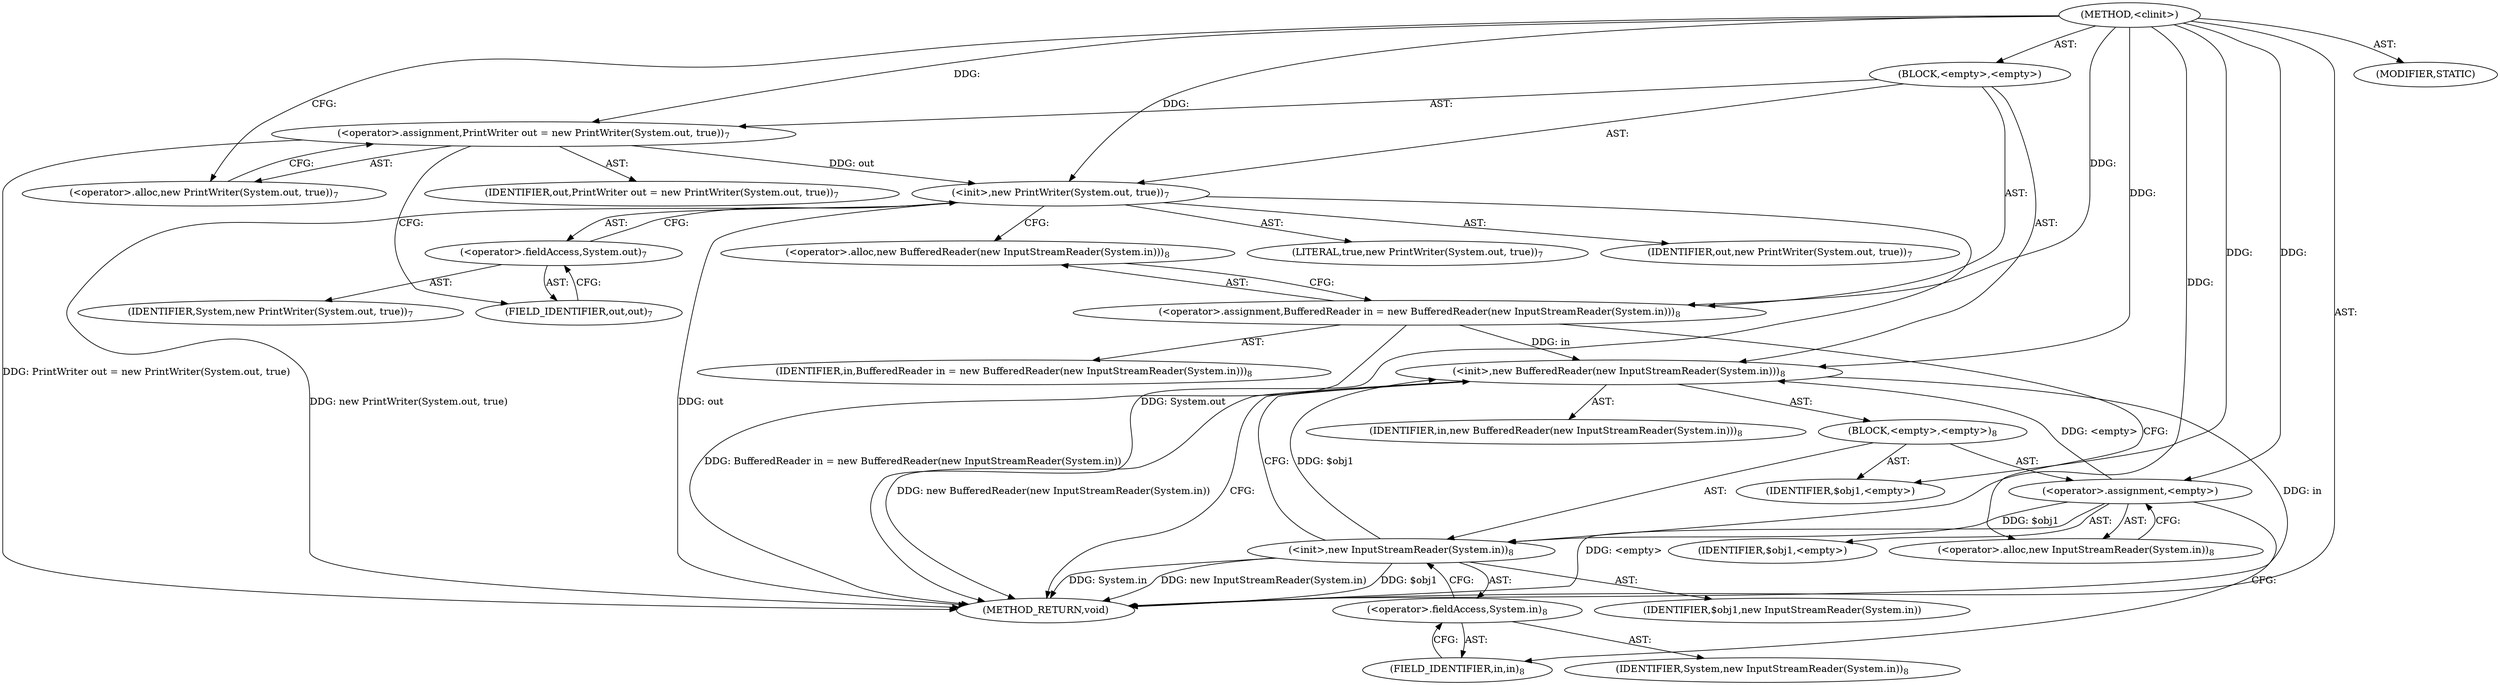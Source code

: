digraph "&lt;clinit&gt;" {  
"209" [label = <(METHOD,&lt;clinit&gt;)> ]
"210" [label = <(BLOCK,&lt;empty&gt;,&lt;empty&gt;)> ]
"211" [label = <(&lt;operator&gt;.assignment,PrintWriter out = new PrintWriter(System.out, true))<SUB>7</SUB>> ]
"212" [label = <(IDENTIFIER,out,PrintWriter out = new PrintWriter(System.out, true))<SUB>7</SUB>> ]
"213" [label = <(&lt;operator&gt;.alloc,new PrintWriter(System.out, true))<SUB>7</SUB>> ]
"214" [label = <(&lt;init&gt;,new PrintWriter(System.out, true))<SUB>7</SUB>> ]
"3" [label = <(IDENTIFIER,out,new PrintWriter(System.out, true))<SUB>7</SUB>> ]
"215" [label = <(&lt;operator&gt;.fieldAccess,System.out)<SUB>7</SUB>> ]
"216" [label = <(IDENTIFIER,System,new PrintWriter(System.out, true))<SUB>7</SUB>> ]
"217" [label = <(FIELD_IDENTIFIER,out,out)<SUB>7</SUB>> ]
"218" [label = <(LITERAL,true,new PrintWriter(System.out, true))<SUB>7</SUB>> ]
"219" [label = <(&lt;operator&gt;.assignment,BufferedReader in = new BufferedReader(new InputStreamReader(System.in)))<SUB>8</SUB>> ]
"220" [label = <(IDENTIFIER,in,BufferedReader in = new BufferedReader(new InputStreamReader(System.in)))<SUB>8</SUB>> ]
"221" [label = <(&lt;operator&gt;.alloc,new BufferedReader(new InputStreamReader(System.in)))<SUB>8</SUB>> ]
"222" [label = <(&lt;init&gt;,new BufferedReader(new InputStreamReader(System.in)))<SUB>8</SUB>> ]
"5" [label = <(IDENTIFIER,in,new BufferedReader(new InputStreamReader(System.in)))<SUB>8</SUB>> ]
"223" [label = <(BLOCK,&lt;empty&gt;,&lt;empty&gt;)<SUB>8</SUB>> ]
"224" [label = <(&lt;operator&gt;.assignment,&lt;empty&gt;)> ]
"225" [label = <(IDENTIFIER,$obj1,&lt;empty&gt;)> ]
"226" [label = <(&lt;operator&gt;.alloc,new InputStreamReader(System.in))<SUB>8</SUB>> ]
"227" [label = <(&lt;init&gt;,new InputStreamReader(System.in))<SUB>8</SUB>> ]
"228" [label = <(IDENTIFIER,$obj1,new InputStreamReader(System.in))> ]
"229" [label = <(&lt;operator&gt;.fieldAccess,System.in)<SUB>8</SUB>> ]
"230" [label = <(IDENTIFIER,System,new InputStreamReader(System.in))<SUB>8</SUB>> ]
"231" [label = <(FIELD_IDENTIFIER,in,in)<SUB>8</SUB>> ]
"232" [label = <(IDENTIFIER,$obj1,&lt;empty&gt;)> ]
"233" [label = <(MODIFIER,STATIC)> ]
"234" [label = <(METHOD_RETURN,void)> ]
  "209" -> "210"  [ label = "AST: "] 
  "209" -> "233"  [ label = "AST: "] 
  "209" -> "234"  [ label = "AST: "] 
  "210" -> "211"  [ label = "AST: "] 
  "210" -> "214"  [ label = "AST: "] 
  "210" -> "219"  [ label = "AST: "] 
  "210" -> "222"  [ label = "AST: "] 
  "211" -> "212"  [ label = "AST: "] 
  "211" -> "213"  [ label = "AST: "] 
  "214" -> "3"  [ label = "AST: "] 
  "214" -> "215"  [ label = "AST: "] 
  "214" -> "218"  [ label = "AST: "] 
  "215" -> "216"  [ label = "AST: "] 
  "215" -> "217"  [ label = "AST: "] 
  "219" -> "220"  [ label = "AST: "] 
  "219" -> "221"  [ label = "AST: "] 
  "222" -> "5"  [ label = "AST: "] 
  "222" -> "223"  [ label = "AST: "] 
  "223" -> "224"  [ label = "AST: "] 
  "223" -> "227"  [ label = "AST: "] 
  "223" -> "232"  [ label = "AST: "] 
  "224" -> "225"  [ label = "AST: "] 
  "224" -> "226"  [ label = "AST: "] 
  "227" -> "228"  [ label = "AST: "] 
  "227" -> "229"  [ label = "AST: "] 
  "229" -> "230"  [ label = "AST: "] 
  "229" -> "231"  [ label = "AST: "] 
  "211" -> "217"  [ label = "CFG: "] 
  "214" -> "221"  [ label = "CFG: "] 
  "219" -> "226"  [ label = "CFG: "] 
  "222" -> "234"  [ label = "CFG: "] 
  "213" -> "211"  [ label = "CFG: "] 
  "215" -> "214"  [ label = "CFG: "] 
  "221" -> "219"  [ label = "CFG: "] 
  "217" -> "215"  [ label = "CFG: "] 
  "224" -> "231"  [ label = "CFG: "] 
  "227" -> "222"  [ label = "CFG: "] 
  "226" -> "224"  [ label = "CFG: "] 
  "229" -> "227"  [ label = "CFG: "] 
  "231" -> "229"  [ label = "CFG: "] 
  "209" -> "213"  [ label = "CFG: "] 
  "211" -> "234"  [ label = "DDG: PrintWriter out = new PrintWriter(System.out, true)"] 
  "214" -> "234"  [ label = "DDG: out"] 
  "214" -> "234"  [ label = "DDG: System.out"] 
  "214" -> "234"  [ label = "DDG: new PrintWriter(System.out, true)"] 
  "219" -> "234"  [ label = "DDG: BufferedReader in = new BufferedReader(new InputStreamReader(System.in))"] 
  "222" -> "234"  [ label = "DDG: in"] 
  "224" -> "234"  [ label = "DDG: &lt;empty&gt;"] 
  "227" -> "234"  [ label = "DDG: $obj1"] 
  "227" -> "234"  [ label = "DDG: System.in"] 
  "227" -> "234"  [ label = "DDG: new InputStreamReader(System.in)"] 
  "222" -> "234"  [ label = "DDG: new BufferedReader(new InputStreamReader(System.in))"] 
  "209" -> "211"  [ label = "DDG: "] 
  "209" -> "219"  [ label = "DDG: "] 
  "211" -> "214"  [ label = "DDG: out"] 
  "209" -> "214"  [ label = "DDG: "] 
  "219" -> "222"  [ label = "DDG: in"] 
  "209" -> "222"  [ label = "DDG: "] 
  "224" -> "222"  [ label = "DDG: &lt;empty&gt;"] 
  "227" -> "222"  [ label = "DDG: $obj1"] 
  "209" -> "224"  [ label = "DDG: "] 
  "209" -> "232"  [ label = "DDG: "] 
  "224" -> "227"  [ label = "DDG: $obj1"] 
  "209" -> "227"  [ label = "DDG: "] 
}
